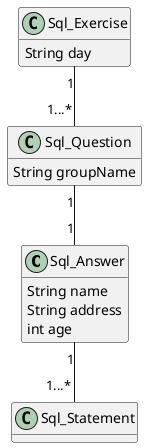 @startuml

class Sql_Answer{
  String name
  String address
  int age
}

class Sql_Question{
   String groupName
}

class Sql_Exercise{
    String day
}

class Sql_Statement{
}

Sql_Answer "1" -- "1...*" Sql_Statement
Sql_Question "1" -- "1" Sql_Answer
Sql_Exercise "1" -- "1...*" Sql_Question


hide members
show Sql_Answer fields
show Sql_Exercise fields
show Sql_Question fields
show Sql_Statement fields

@enduml
